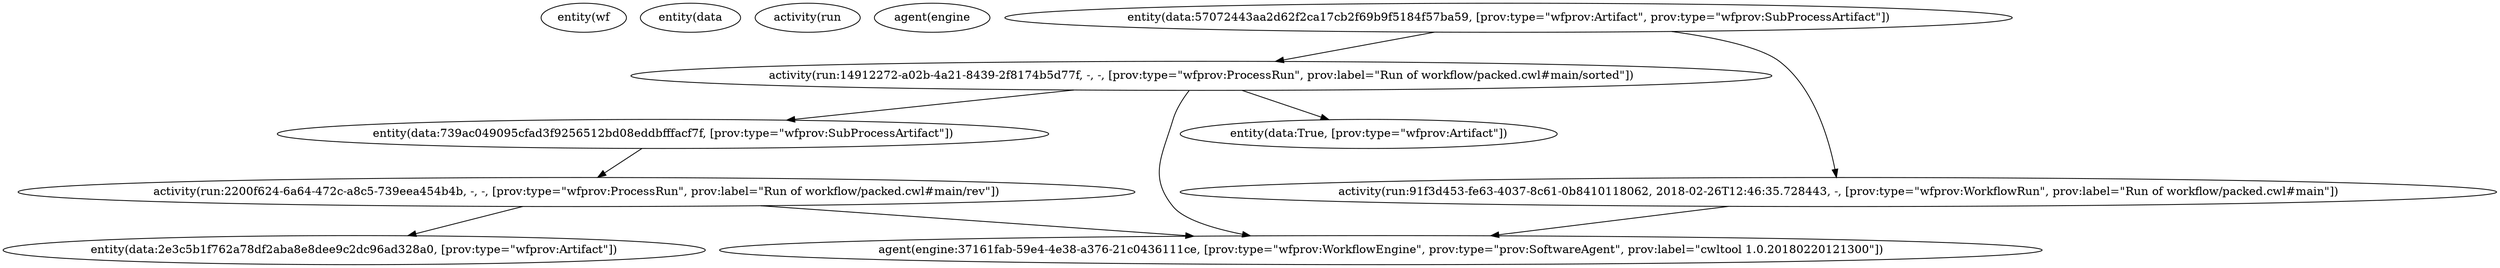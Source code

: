digraph  {
"entity(wf";
"entity(data";
"entity(data";
"entity(wf";
"entity(data";
"entity(wf";
"activity(run";
"activity(run";
"activity(run";
"entity(data";
"agent(engine";
"entity(data:57072443aa2d62f2ca17cb2f69b9f5184f57ba59, [prov:type=\"wfprov:Artifact\", prov:type=\"wfprov:SubProcessArtifact\"])" -> "activity(run:14912272-a02b-4a21-8439-2f8174b5d77f, -, -, [prov:type=\"wfprov:ProcessRun\", prov:label=\"Run of workflow/packed.cwl#main/sorted\"])"  [relation="wasGeneratedBy(data:57072443aa2d62f2ca17cb2f69b9f5184f57ba59, run:14912272-a02b-4a21-8439-2f8174b5d77f, 2018-02-26T12:46:40.026444, [prov:role=\"wf:main/sorted/output\"])", key=0];
"entity(data:57072443aa2d62f2ca17cb2f69b9f5184f57ba59, [prov:type=\"wfprov:Artifact\", prov:type=\"wfprov:SubProcessArtifact\"])" -> "activity(run:91f3d453-fe63-4037-8c61-0b8410118062, 2018-02-26T12:46:35.728443, -, [prov:type=\"wfprov:WorkflowRun\", prov:label=\"Run of workflow/packed.cwl#main\"])"  [relation="wasGeneratedBy(data:57072443aa2d62f2ca17cb2f69b9f5184f57ba59, run:91f3d453-fe63-4037-8c61-0b8410118062, 2018-02-26T12:46:40.027724, [prov:role=\"wf:main/output\"])", key=0];
"entity(data:739ac049095cfad3f9256512bd08eddbfffacf7f, [prov:type=\"wfprov:SubProcessArtifact\"])" -> "activity(run:2200f624-6a64-472c-a8c5-739eea454b4b, -, -, [prov:type=\"wfprov:ProcessRun\", prov:label=\"Run of workflow/packed.cwl#main/rev\"])"  [relation="wasGeneratedBy(data:739ac049095cfad3f9256512bd08eddbfffacf7f, run:2200f624-6a64-472c-a8c5-739eea454b4b, 2018-02-26T12:46:38.234481, [prov:role=\"wf:main/rev/output\"])", key=0];
"activity(run:91f3d453-fe63-4037-8c61-0b8410118062, 2018-02-26T12:46:35.728443, -, [prov:type=\"wfprov:WorkflowRun\", prov:label=\"Run of workflow/packed.cwl#main\"])" -> "agent(engine:37161fab-59e4-4e38-a376-21c0436111ce, [prov:type=\"wfprov:WorkflowEngine\", prov:type=\"prov:SoftwareAgent\", prov:label=\"cwltool 1.0.20180220121300\"])"  [relation="wasAssociatedWith(run:91f3d453-fe63-4037-8c61-0b8410118062, engine:37161fab-59e4-4e38-a376-21c0436111ce, wf:main)", key=0];
"activity(run:14912272-a02b-4a21-8439-2f8174b5d77f, -, -, [prov:type=\"wfprov:ProcessRun\", prov:label=\"Run of workflow/packed.cwl#main/sorted\"])" -> "entity(data:True, [prov:type=\"wfprov:Artifact\"])"  [relation="used(run:14912272-a02b-4a21-8439-2f8174b5d77f, data:True, 2018-02-26T12:46:38.594981, [prov:role=\"sorted/reverse\"])", key=0];
"activity(run:14912272-a02b-4a21-8439-2f8174b5d77f, -, -, [prov:type=\"wfprov:ProcessRun\", prov:label=\"Run of workflow/packed.cwl#main/sorted\"])" -> "entity(data:739ac049095cfad3f9256512bd08eddbfffacf7f, [prov:type=\"wfprov:SubProcessArtifact\"])"  [relation="used(run:14912272-a02b-4a21-8439-2f8174b5d77f, data:739ac049095cfad3f9256512bd08eddbfffacf7f, 2018-02-26T12:46:38.594599, [prov:role=\"sorted/input\"])", key=0];
"activity(run:14912272-a02b-4a21-8439-2f8174b5d77f, -, -, [prov:type=\"wfprov:ProcessRun\", prov:label=\"Run of workflow/packed.cwl#main/sorted\"])" -> "agent(engine:37161fab-59e4-4e38-a376-21c0436111ce, [prov:type=\"wfprov:WorkflowEngine\", prov:type=\"prov:SoftwareAgent\", prov:label=\"cwltool 1.0.20180220121300\"])"  [relation="wasAssociatedWith(run:14912272-a02b-4a21-8439-2f8174b5d77f, engine:37161fab-59e4-4e38-a376-21c0436111ce, wf:main/sorted)", key=0];
"activity(run:2200f624-6a64-472c-a8c5-739eea454b4b, -, -, [prov:type=\"wfprov:ProcessRun\", prov:label=\"Run of workflow/packed.cwl#main/rev\"])" -> "entity(data:2e3c5b1f762a78df2aba8e8dee9c2dc96ad328a0, [prov:type=\"wfprov:Artifact\"])"  [relation="used(run:2200f624-6a64-472c-a8c5-739eea454b4b, data:2e3c5b1f762a78df2aba8e8dee9c2dc96ad328a0, 2018-02-26T12:46:37.080324, [prov:role=\"rev/input\"])", key=0];
"activity(run:2200f624-6a64-472c-a8c5-739eea454b4b, -, -, [prov:type=\"wfprov:ProcessRun\", prov:label=\"Run of workflow/packed.cwl#main/rev\"])" -> "agent(engine:37161fab-59e4-4e38-a376-21c0436111ce, [prov:type=\"wfprov:WorkflowEngine\", prov:type=\"prov:SoftwareAgent\", prov:label=\"cwltool 1.0.20180220121300\"])"  [relation="wasAssociatedWith(run:2200f624-6a64-472c-a8c5-739eea454b4b, engine:37161fab-59e4-4e38-a376-21c0436111ce, wf:main/rev)", key=0];
}
